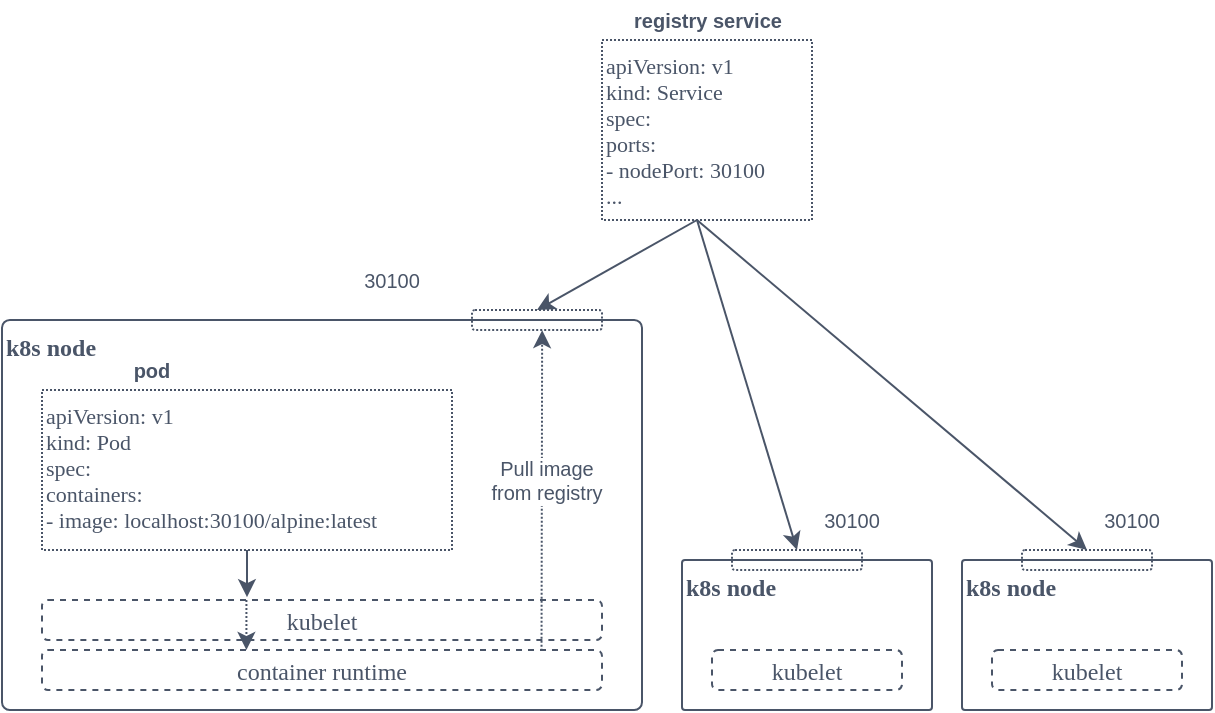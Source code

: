 <mxfile version="17.4.3" type="device" pages="2"><diagram id="0brpkZwbTc6vf-aFSqWg" name="Page-1"><mxGraphModel dx="813" dy="504" grid="1" gridSize="5" guides="1" tooltips="1" connect="1" arrows="1" fold="1" page="1" pageScale="1" pageWidth="827" pageHeight="1169" math="0" shadow="0"><root><mxCell id="0"/><mxCell id="1" parent="0"/><mxCell id="gxxLXzPuCB86WvynxpCM-4" value="" style="rounded=1;whiteSpace=wrap;fillColor=none;dashed=1;dashPattern=1 1;strokeColor=#4a5568;fontColor=#4A5568;fontFamily=Maven Pro;fontSource=https%3A%2F%2Ffonts.googleapis.com%2Fcss%3Ffamily%3DMaven%2BPro;" parent="1" vertex="1"><mxGeometry x="445" y="325" width="65" height="10" as="geometry"/></mxCell><mxCell id="T-DzGhvNTpilfR74DhxL-1" value="k8s node" style="rounded=1;fontFamily=Maven Pro;strokeColor=#4A5568;fillColor=none;align=left;horizontal=1;verticalAlign=top;fontSource=https%3A%2F%2Ffonts.googleapis.com%2Fcss%3Ffamily%3DMaven%2BPro;fontStyle=1;fontColor=#4A5568;arcSize=2;" parent="1" vertex="1"><mxGeometry x="560" y="330" width="125" height="75" as="geometry"/></mxCell><mxCell id="T-DzGhvNTpilfR74DhxL-2" value="kubelet" style="rounded=1;dashed=1;strokeColor=#4A5568;fillColor=none;fontFamily=Maven Pro;align=center;fontSource=https%3A%2F%2Ffonts.googleapis.com%2Fcss%3Ffamily%3DMaven%2BPro;fontColor=#4A5568;" parent="1" vertex="1"><mxGeometry x="575" y="375" width="95" height="20" as="geometry"/></mxCell><mxCell id="PCv6DTRt2Cz6hojed1Lo-1" value="k8s node" style="rounded=1;fontFamily=Maven Pro;strokeColor=#4A5568;fillColor=none;align=left;horizontal=1;verticalAlign=top;fontSource=https%3A%2F%2Ffonts.googleapis.com%2Fcss%3Ffamily%3DMaven%2BPro;fontStyle=1;fontColor=#4A5568;arcSize=2;" parent="1" vertex="1"><mxGeometry x="420" y="330" width="125" height="75" as="geometry"/></mxCell><mxCell id="PCv6DTRt2Cz6hojed1Lo-2" value="kubelet" style="rounded=1;dashed=1;strokeColor=#4A5568;fillColor=none;fontFamily=Maven Pro;align=center;fontSource=https%3A%2F%2Ffonts.googleapis.com%2Fcss%3Ffamily%3DMaven%2BPro;fontColor=#4A5568;" parent="1" vertex="1"><mxGeometry x="435" y="375" width="95" height="20" as="geometry"/></mxCell><mxCell id="PCv6DTRt2Cz6hojed1Lo-4" value="" style="rounded=1;whiteSpace=wrap;fillColor=none;dashed=1;dashPattern=1 1;strokeColor=#4a5568;fontColor=#4A5568;fontFamily=Maven Pro;fontSource=https%3A%2F%2Ffonts.googleapis.com%2Fcss%3Ffamily%3DMaven%2BPro;" parent="1" vertex="1"><mxGeometry x="590" y="325" width="65" height="10" as="geometry"/></mxCell><mxCell id="PCv6DTRt2Cz6hojed1Lo-5" value="" style="rounded=1;whiteSpace=wrap;fillColor=none;dashed=1;dashPattern=1 1;strokeColor=#4a5568;fontColor=#4A5568;fontFamily=Maven Pro;fontSource=https%3A%2F%2Ffonts.googleapis.com%2Fcss%3Ffamily%3DMaven%2BPro;" parent="1" vertex="1"><mxGeometry x="315" y="205" width="65" height="10" as="geometry"/></mxCell><mxCell id="PCv6DTRt2Cz6hojed1Lo-6" value="k8s node" style="rounded=1;fontFamily=Maven Pro;strokeColor=#4A5568;fillColor=none;align=left;horizontal=1;verticalAlign=top;fontSource=https%3A%2F%2Ffonts.googleapis.com%2Fcss%3Ffamily%3DMaven%2BPro;fontStyle=1;fontColor=#4A5568;arcSize=2;" parent="1" vertex="1"><mxGeometry x="80" y="210" width="320" height="195" as="geometry"/></mxCell><mxCell id="PCv6DTRt2Cz6hojed1Lo-7" value="container runtime" style="rounded=1;dashed=1;strokeColor=#4A5568;fillColor=none;fontFamily=Maven Pro;align=center;fontSource=https%3A%2F%2Ffonts.googleapis.com%2Fcss%3Ffamily%3DMaven%2BPro;fontColor=#4A5568;" parent="1" vertex="1"><mxGeometry x="100" y="375" width="280" height="20" as="geometry"/></mxCell><mxCell id="PCv6DTRt2Cz6hojed1Lo-8" value="apiVersion: v1&#10;kind: Pod&#10;spec:&#10;  containers:&#10;  - image: localhost:30100/alpine:latest" style="text;fillColor=none;align=left;verticalAlign=top;rounded=0;dashed=1;dashPattern=1 1;fontFamily=Maven Pro;fontSource=https%3A%2F%2Ffonts.googleapis.com%2Fcss%3Ffamily%3DMaven%2BPro;strokeColor=#4a5568;fontColor=#4A5568;fontStyle=0;fontSize=11;" parent="1" vertex="1"><mxGeometry x="100" y="245" width="205" height="80" as="geometry"/></mxCell><mxCell id="PCv6DTRt2Cz6hojed1Lo-10" value="" style="endArrow=classic;html=1;rounded=0;fontColor=#000000;exitX=0.5;exitY=1;exitDx=0;exitDy=0;entryX=0.5;entryY=0;entryDx=0;entryDy=0;strokeColor=#4A5568;" parent="1" target="PCv6DTRt2Cz6hojed1Lo-5" edge="1"><mxGeometry width="50" height="50" relative="1" as="geometry"><mxPoint x="427.5" y="160" as="sourcePoint"/><mxPoint x="410" y="230" as="targetPoint"/></mxGeometry></mxCell><mxCell id="PCv6DTRt2Cz6hojed1Lo-11" value="" style="endArrow=classic;html=1;rounded=0;fontColor=#000000;entryX=0.5;entryY=0;entryDx=0;entryDy=0;strokeColor=#4A5568;exitX=0.5;exitY=1;exitDx=0;exitDy=0;" parent="1" target="gxxLXzPuCB86WvynxpCM-4" edge="1"><mxGeometry width="50" height="50" relative="1" as="geometry"><mxPoint x="427.5" y="160" as="sourcePoint"/><mxPoint x="260" y="210" as="targetPoint"/></mxGeometry></mxCell><mxCell id="PCv6DTRt2Cz6hojed1Lo-12" value="" style="endArrow=classic;html=1;rounded=0;fontColor=#000000;entryX=0.5;entryY=0;entryDx=0;entryDy=0;strokeColor=#4A5568;exitX=0.5;exitY=1;exitDx=0;exitDy=0;" parent="1" target="PCv6DTRt2Cz6hojed1Lo-4" edge="1"><mxGeometry width="50" height="50" relative="1" as="geometry"><mxPoint x="427.5" y="160" as="sourcePoint"/><mxPoint x="460" y="210" as="targetPoint"/></mxGeometry></mxCell><mxCell id="PCv6DTRt2Cz6hojed1Lo-13" value="&lt;font color=&quot;#4a5568&quot; style=&quot;font-size: 10px&quot;&gt;30100&lt;/font&gt;" style="text;html=1;strokeColor=none;fillColor=none;align=center;verticalAlign=middle;whiteSpace=wrap;rounded=0;fontColor=#000000;" parent="1" vertex="1"><mxGeometry x="245" y="175" width="60" height="30" as="geometry"/></mxCell><mxCell id="PCv6DTRt2Cz6hojed1Lo-14" value="&lt;font color=&quot;#4a5568&quot; style=&quot;font-size: 10px&quot;&gt;30100&lt;/font&gt;" style="text;html=1;strokeColor=none;fillColor=none;align=center;verticalAlign=middle;whiteSpace=wrap;rounded=0;fontColor=#000000;" parent="1" vertex="1"><mxGeometry x="475" y="295" width="60" height="30" as="geometry"/></mxCell><mxCell id="PCv6DTRt2Cz6hojed1Lo-15" value="&lt;font color=&quot;#4a5568&quot; style=&quot;font-size: 10px&quot;&gt;30100&lt;/font&gt;" style="text;html=1;strokeColor=none;fillColor=none;align=center;verticalAlign=middle;whiteSpace=wrap;rounded=0;fontColor=#000000;" parent="1" vertex="1"><mxGeometry x="615" y="295" width="60" height="30" as="geometry"/></mxCell><mxCell id="PCv6DTRt2Cz6hojed1Lo-17" value="kubelet" style="rounded=1;dashed=1;strokeColor=#4A5568;fillColor=none;fontFamily=Maven Pro;align=center;fontSource=https%3A%2F%2Ffonts.googleapis.com%2Fcss%3Ffamily%3DMaven%2BPro;fontColor=#4A5568;" parent="1" vertex="1"><mxGeometry x="100" y="350" width="280" height="20" as="geometry"/></mxCell><mxCell id="PCv6DTRt2Cz6hojed1Lo-18" value="" style="endArrow=classic;html=1;rounded=0;fontColor=#000000;exitX=0.5;exitY=1;exitDx=0;exitDy=0;strokeColor=#4A5568;entryX=0.366;entryY=-0.071;entryDx=0;entryDy=0;entryPerimeter=0;" parent="1" source="PCv6DTRt2Cz6hojed1Lo-8" target="PCv6DTRt2Cz6hojed1Lo-17" edge="1"><mxGeometry width="50" height="50" relative="1" as="geometry"><mxPoint x="432.5" y="165" as="sourcePoint"/><mxPoint x="180" y="350" as="targetPoint"/></mxGeometry></mxCell><mxCell id="PCv6DTRt2Cz6hojed1Lo-20" value="" style="endArrow=classic;html=1;rounded=0;fontColor=#000000;exitX=0.5;exitY=1;exitDx=0;exitDy=0;entryX=0.25;entryY=0;entryDx=0;entryDy=0;strokeColor=#4A5568;dashed=1;dashPattern=1 1;" parent="1" edge="1"><mxGeometry width="50" height="50" relative="1" as="geometry"><mxPoint x="202.21" y="350" as="sourcePoint"/><mxPoint x="202.21" y="375" as="targetPoint"/></mxGeometry></mxCell><mxCell id="PCv6DTRt2Cz6hojed1Lo-21" value="" style="endArrow=classic;html=1;rounded=0;dashed=1;dashPattern=1 1;fontSize=10;fontColor=#4A5568;strokeColor=#4A5568;exitX=0.892;exitY=0.021;exitDx=0;exitDy=0;exitPerimeter=0;entryX=0.844;entryY=0.026;entryDx=0;entryDy=0;entryPerimeter=0;" parent="1" source="PCv6DTRt2Cz6hojed1Lo-7" target="PCv6DTRt2Cz6hojed1Lo-6" edge="1"><mxGeometry width="50" height="50" relative="1" as="geometry"><mxPoint x="225" y="340" as="sourcePoint"/><mxPoint x="275" y="290" as="targetPoint"/></mxGeometry></mxCell><mxCell id="PCv6DTRt2Cz6hojed1Lo-23" value="Pull image&lt;br&gt;from registry" style="edgeLabel;html=1;align=center;verticalAlign=middle;resizable=0;points=[];fontSize=10;fontColor=#4A5568;" parent="PCv6DTRt2Cz6hojed1Lo-21" vertex="1" connectable="0"><mxGeometry x="-0.137" relative="1" as="geometry"><mxPoint x="2" y="-17" as="offset"/></mxGeometry></mxCell><mxCell id="PCv6DTRt2Cz6hojed1Lo-24" value="apiVersion: v1&#10;kind: Service&#10;spec:&#10;  ports:&#10;  - nodePort: 30100&#10;..." style="text;fillColor=none;align=left;verticalAlign=top;rounded=0;dashed=1;dashPattern=1 1;fontFamily=Maven Pro;fontSource=https%3A%2F%2Ffonts.googleapis.com%2Fcss%3Ffamily%3DMaven%2BPro;strokeColor=#4a5568;fontColor=#4A5568;fontStyle=0;fontSize=11;" parent="1" vertex="1"><mxGeometry x="380" y="70" width="105" height="90" as="geometry"/></mxCell><mxCell id="PCv6DTRt2Cz6hojed1Lo-25" value="&lt;font color=&quot;#4a5568&quot; style=&quot;font-size: 10px&quot;&gt;&lt;b&gt;registry service&lt;/b&gt;&lt;/font&gt;" style="text;html=1;strokeColor=none;fillColor=none;align=center;verticalAlign=middle;whiteSpace=wrap;rounded=0;fontColor=#000000;" parent="1" vertex="1"><mxGeometry x="392.5" y="50" width="80" height="20" as="geometry"/></mxCell><mxCell id="PCv6DTRt2Cz6hojed1Lo-26" value="&lt;font color=&quot;#4a5568&quot; style=&quot;font-size: 10px&quot;&gt;&lt;b&gt;pod&lt;/b&gt;&lt;/font&gt;" style="text;html=1;strokeColor=none;fillColor=none;align=center;verticalAlign=middle;whiteSpace=wrap;rounded=0;fontColor=#000000;" parent="1" vertex="1"><mxGeometry x="115" y="225" width="80" height="20" as="geometry"/></mxCell></root></mxGraphModel></diagram><diagram id="pHlKW5awr1qHgJWoavvJ" name="Page-2"><mxGraphModel dx="1038" dy="548" grid="1" gridSize="10" guides="1" tooltips="1" connect="1" arrows="1" fold="1" page="1" pageScale="1" pageWidth="827" pageHeight="1169" math="0" shadow="0"><root><mxCell id="2LOUvcZClzc-vqD4RvZG-0"/><mxCell id="2LOUvcZClzc-vqD4RvZG-1" parent="2LOUvcZClzc-vqD4RvZG-0"/><mxCell id="8vUUNW-fmZyUEEGyCPts-14" value="" style="endArrow=classic;fontSize=12;strokeColor=#4a5568;fontColor=#4A5568;fontFamily=Maven Pro;fontSource=https%3A%2F%2Ffonts.googleapis.com%2Fcss%3Ffamily%3DMaven%2BPro;" parent="2LOUvcZClzc-vqD4RvZG-1" edge="1" treatAsSingle="0"><mxGeometry width="50" height="50" relative="1" as="geometry"><mxPoint x="340" y="100" as="sourcePoint"/><mxPoint x="340" y="150" as="targetPoint"/></mxGeometry></mxCell><mxCell id="8vUUNW-fmZyUEEGyCPts-51" value="entrypoint" style="text;fillColor=none;align=center;verticalAlign=middle;rounded=0;fontFamily=Maven Pro;fontSource=https%3A%2F%2Ffonts.googleapis.com%2Fcss%3Ffamily%3DMaven%2BPro;fontColor=#4A5568;" parent="2LOUvcZClzc-vqD4RvZG-1" vertex="1"><mxGeometry x="320" y="70" width="40" height="20" as="geometry"/></mxCell><mxCell id="8vUUNW-fmZyUEEGyCPts-52" value="" style="endArrow=classic;fontSize=12;strokeColor=#4a5568;fontColor=#4A5568;fontFamily=Maven Pro;fontSource=https%3A%2F%2Ffonts.googleapis.com%2Fcss%3Ffamily%3DMaven%2BPro;" parent="2LOUvcZClzc-vqD4RvZG-1" edge="1" treatAsSingle="0"><mxGeometry width="50" height="50" relative="1" as="geometry"><mxPoint x="360" y="160" as="sourcePoint"/><mxPoint x="500" y="170" as="targetPoint"/></mxGeometry></mxCell><mxCell id="8vUUNW-fmZyUEEGyCPts-53" value="" style="endArrow=classic;html=1;dashed=1;strokeColor=#4A5568;fontColor=#4A5568;fontFamily=Maven Pro;fontSource=https%3A%2F%2Ffonts.googleapis.com%2Fcss%3Ffamily%3DMaven%2BPro;" parent="2LOUvcZClzc-vqD4RvZG-1" source="8vUUNW-fmZyUEEGyCPts-57" edge="1"><mxGeometry width="50" height="50" relative="1" as="geometry"><mxPoint x="530" y="190" as="sourcePoint"/><mxPoint x="530" y="270" as="targetPoint"/><Array as="points"/></mxGeometry></mxCell><mxCell id="8vUUNW-fmZyUEEGyCPts-55" value="" style="endArrow=classic;fontSize=12;strokeColor=#4a5568;fontColor=#4A5568;fontFamily=Maven Pro;fontSource=https%3A%2F%2Ffonts.googleapis.com%2Fcss%3Ffamily%3DMaven%2BPro;" parent="2LOUvcZClzc-vqD4RvZG-1" source="8vUUNW-fmZyUEEGyCPts-56" edge="1" treatAsSingle="0"><mxGeometry width="50" height="50" relative="1" as="geometry"><mxPoint x="339" y="180" as="sourcePoint"/><mxPoint x="340" y="260" as="targetPoint"/></mxGeometry></mxCell><mxCell id="8vUUNW-fmZyUEEGyCPts-58" value="&lt;div style=&quot;font-size: 11px;&quot;&gt;&lt;span style=&quot;color: rgb(74, 85, 104); font-size: 11px; font-weight: normal;&quot;&gt;&lt;font style=&quot;font-size: 11px;&quot;&gt;* config bpf probe&lt;/font&gt;&lt;/span&gt;&lt;/div&gt;&lt;font color=&quot;#4a5568&quot; style=&quot;font-size: 11px; font-weight: normal;&quot;&gt;* load bpf probe&lt;br style=&quot;font-size: 11px;&quot;&gt;&lt;/font&gt;&lt;div style=&quot;font-size: 11px;&quot;&gt;&lt;font color=&quot;#4a5568&quot; style=&quot;font-size: 11px; font-weight: normal;&quot;&gt;* attach hooks&lt;/font&gt;&lt;/div&gt;" style="edgeLabel;html=1;align=left;verticalAlign=middle;resizable=0;points=[];fontSize=11;fontStyle=1;fontFamily=Maven Pro;fontSource=https%3A%2F%2Ffonts.googleapis.com%2Fcss%3Ffamily%3DMaven%2BPro;" parent="8vUUNW-fmZyUEEGyCPts-55" vertex="1" connectable="0"><mxGeometry x="-0.19" y="1" relative="1" as="geometry"><mxPoint x="-45.06" as="offset"/></mxGeometry></mxCell><mxCell id="8vUUNW-fmZyUEEGyCPts-56" value="fork()" style="text;fillColor=none;align=center;verticalAlign=middle;rounded=0;fontFamily=Maven Pro;fontSource=https%3A%2F%2Ffonts.googleapis.com%2Fcss%3Ffamily%3DMaven%2BPro;fontColor=#4A5568;" parent="2LOUvcZClzc-vqD4RvZG-1" vertex="1"><mxGeometry x="320" y="150" width="40" height="20" as="geometry"/></mxCell><mxCell id="8vUUNW-fmZyUEEGyCPts-57" value="pause()" style="text;fillColor=none;align=center;verticalAlign=middle;rounded=0;fontFamily=Maven Pro;fontSource=https%3A%2F%2Ffonts.googleapis.com%2Fcss%3Ffamily%3DMaven%2BPro;fontColor=#4A5568;" parent="2LOUvcZClzc-vqD4RvZG-1" vertex="1"><mxGeometry x="510" y="160" width="40" height="20" as="geometry"/></mxCell><mxCell id="8vUUNW-fmZyUEEGyCPts-59" value="kill(..,SIGCONT)" style="text;fillColor=none;align=center;verticalAlign=middle;rounded=0;fontFamily=Maven Pro;fontSource=https%3A%2F%2Ffonts.googleapis.com%2Fcss%3Ffamily%3DMaven%2BPro;fontColor=#4A5568;" parent="2LOUvcZClzc-vqD4RvZG-1" vertex="1"><mxGeometry x="295" y="260" width="90" height="20" as="geometry"/></mxCell><mxCell id="8vUUNW-fmZyUEEGyCPts-60" value="" style="endArrow=classic;fontSize=12;strokeColor=#4a5568;fontColor=#4A5568;fontFamily=Maven Pro;fontSource=https%3A%2F%2Ffonts.googleapis.com%2Fcss%3Ffamily%3DMaven%2BPro;" parent="2LOUvcZClzc-vqD4RvZG-1" edge="1" treatAsSingle="0"><mxGeometry width="50" height="50" relative="1" as="geometry"><mxPoint x="390" y="270" as="sourcePoint"/><mxPoint x="500" y="280" as="targetPoint"/></mxGeometry></mxCell><mxCell id="8vUUNW-fmZyUEEGyCPts-61" value="execve()" style="text;fillColor=none;align=center;verticalAlign=middle;rounded=0;fontFamily=Maven Pro;fontSource=https%3A%2F%2Ffonts.googleapis.com%2Fcss%3Ffamily%3DMaven%2BPro;fontColor=#4A5568;" parent="2LOUvcZClzc-vqD4RvZG-1" vertex="1"><mxGeometry x="510" y="270" width="40" height="20" as="geometry"/></mxCell><mxCell id="8vUUNW-fmZyUEEGyCPts-65" value="" style="endArrow=classic;fontSize=12;strokeColor=#4a5568;fontColor=#4A5568;fontFamily=Maven Pro;fontSource=https%3A%2F%2Ffonts.googleapis.com%2Fcss%3Ffamily%3DMaven%2BPro;" parent="2LOUvcZClzc-vqD4RvZG-1" edge="1" treatAsSingle="0"><mxGeometry width="50" height="50" relative="1" as="geometry"><mxPoint x="339.66" y="280.0" as="sourcePoint"/><mxPoint x="340" y="310" as="targetPoint"/></mxGeometry></mxCell><mxCell id="8vUUNW-fmZyUEEGyCPts-67" value="" style="shape=mxgraph.bpmn.loop;html=1;outlineConnect=0;labelBackgroundColor=none;fontFamily=Maven Pro;fontSource=https%3A%2F%2Ffonts.googleapis.com%2Fcss%3Ffamily%3DMaven%2BPro;fontSize=11;fontColor=#4A5568;fillColor=none;strokeColor=#4A5568;" parent="2LOUvcZClzc-vqD4RvZG-1" vertex="1"><mxGeometry x="321.5" y="330" width="37" height="34" as="geometry"/></mxCell><mxCell id="8vUUNW-fmZyUEEGyCPts-68" value="ring_buffer__poll()" style="text;fillColor=none;align=center;verticalAlign=middle;rounded=0;fontFamily=Maven Pro;fontSource=https%3A%2F%2Ffonts.googleapis.com%2Fcss%3Ffamily%3DMaven%2BPro;fontColor=#4A5568;" parent="2LOUvcZClzc-vqD4RvZG-1" vertex="1"><mxGeometry x="321.5" y="310" width="40" height="20" as="geometry"/></mxCell><mxCell id="8vUUNW-fmZyUEEGyCPts-69" value="" style="endArrow=classic;fontSize=12;strokeColor=#4a5568;fontColor=#4A5568;fontFamily=Maven Pro;fontSource=https%3A%2F%2Ffonts.googleapis.com%2Fcss%3Ffamily%3DMaven%2BPro;" parent="2LOUvcZClzc-vqD4RvZG-1" edge="1" treatAsSingle="0"><mxGeometry width="50" height="50" relative="1" as="geometry"><mxPoint x="529.66" y="295.0" as="sourcePoint"/><mxPoint x="530" y="330" as="targetPoint"/></mxGeometry></mxCell><mxCell id="8vUUNW-fmZyUEEGyCPts-70" value="target exec .." style="text;fillColor=none;align=center;verticalAlign=middle;rounded=0;fontFamily=Maven Pro;fontSource=https%3A%2F%2Ffonts.googleapis.com%2Fcss%3Ffamily%3DMaven%2BPro;fontColor=#4A5568;" parent="2LOUvcZClzc-vqD4RvZG-1" vertex="1"><mxGeometry x="510" y="337" width="40" height="20" as="geometry"/></mxCell><mxCell id="1ak-YKslgtI2B2mmv1v3-0" value="" style="rounded=0;whiteSpace=wrap;html=1;fillColor=none;strokeColor=none;" parent="2LOUvcZClzc-vqD4RvZG-1" vertex="1"><mxGeometry x="130" y="60" width="580" height="320" as="geometry"/></mxCell></root></mxGraphModel></diagram></mxfile>